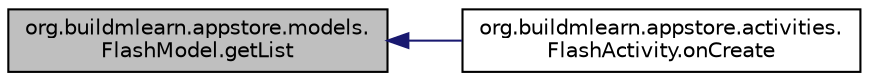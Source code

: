 digraph "org.buildmlearn.appstore.models.FlashModel.getList"
{
 // INTERACTIVE_SVG=YES
  bgcolor="transparent";
  edge [fontname="Helvetica",fontsize="10",labelfontname="Helvetica",labelfontsize="10"];
  node [fontname="Helvetica",fontsize="10",shape=record];
  rankdir="LR";
  Node1 [label="org.buildmlearn.appstore.models.\lFlashModel.getList",height=0.2,width=0.4,color="black", fillcolor="grey75", style="filled", fontcolor="black"];
  Node1 -> Node2 [dir="back",color="midnightblue",fontsize="10",style="solid",fontname="Helvetica"];
  Node2 [label="org.buildmlearn.appstore.activities.\lFlashActivity.onCreate",height=0.2,width=0.4,color="black",URL="$d6/d1d/classorg_1_1buildmlearn_1_1appstore_1_1activities_1_1_flash_activity.html#a76bd9b78546b0a6b5867988002f88e36",tooltip="The method is executed first when the activity is created. "];
}
